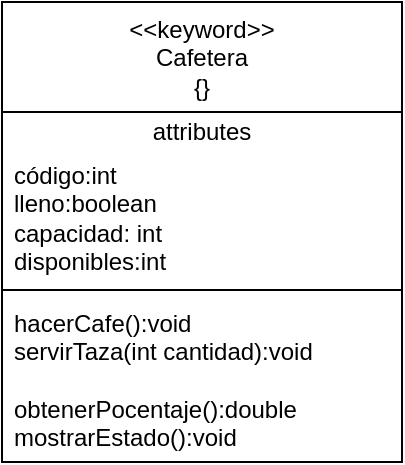 <mxfile version="21.0.8" type="device"><diagram name="Página-1" id="Oig__i1Vr26GjROI_olr"><mxGraphModel dx="993" dy="549" grid="1" gridSize="10" guides="1" tooltips="1" connect="1" arrows="1" fold="1" page="1" pageScale="1" pageWidth="827" pageHeight="1169" math="0" shadow="0"><root><mxCell id="0"/><mxCell id="1" parent="0"/><mxCell id="YwV_0r3Jdz5_ecvC_Jr4-15" value="&amp;lt;&amp;lt;keyword&amp;gt;&amp;gt;&lt;br&gt;Cafetera&lt;br&gt;{}" style="swimlane;fontStyle=0;align=center;verticalAlign=top;childLayout=stackLayout;horizontal=1;startSize=55;horizontalStack=0;resizeParent=1;resizeParentMax=0;resizeLast=0;collapsible=0;marginBottom=0;html=1;whiteSpace=wrap;" vertex="1" parent="1"><mxGeometry x="240" y="80" width="200" height="230" as="geometry"/></mxCell><mxCell id="YwV_0r3Jdz5_ecvC_Jr4-16" value="attributes" style="text;html=1;strokeColor=none;fillColor=none;align=center;verticalAlign=middle;spacingLeft=4;spacingRight=4;overflow=hidden;rotatable=0;points=[[0,0.5],[1,0.5]];portConstraint=eastwest;whiteSpace=wrap;" vertex="1" parent="YwV_0r3Jdz5_ecvC_Jr4-15"><mxGeometry y="55" width="200" height="20" as="geometry"/></mxCell><mxCell id="YwV_0r3Jdz5_ecvC_Jr4-17" value="código:int&lt;br&gt;lleno:boolean&lt;br&gt;capacidad: int&lt;br&gt;disponibles:int" style="text;html=1;strokeColor=none;fillColor=none;align=left;verticalAlign=middle;spacingLeft=4;spacingRight=4;overflow=hidden;rotatable=0;points=[[0,0.5],[1,0.5]];portConstraint=eastwest;whiteSpace=wrap;" vertex="1" parent="YwV_0r3Jdz5_ecvC_Jr4-15"><mxGeometry y="75" width="200" height="65" as="geometry"/></mxCell><mxCell id="YwV_0r3Jdz5_ecvC_Jr4-20" value="" style="line;strokeWidth=1;fillColor=none;align=left;verticalAlign=middle;spacingTop=-1;spacingLeft=3;spacingRight=3;rotatable=0;labelPosition=right;points=[];portConstraint=eastwest;" vertex="1" parent="YwV_0r3Jdz5_ecvC_Jr4-15"><mxGeometry y="140" width="200" height="8" as="geometry"/></mxCell><mxCell id="YwV_0r3Jdz5_ecvC_Jr4-22" value="hacerCafe():void&lt;br&gt;servirTaza(int cantidad):void&lt;br&gt;&lt;br&gt;obtenerPocentaje():double&lt;br&gt;mostrarEstado():void" style="text;html=1;strokeColor=none;fillColor=none;align=left;verticalAlign=middle;spacingLeft=4;spacingRight=4;overflow=hidden;rotatable=0;points=[[0,0.5],[1,0.5]];portConstraint=eastwest;whiteSpace=wrap;" vertex="1" parent="YwV_0r3Jdz5_ecvC_Jr4-15"><mxGeometry y="148" width="200" height="82" as="geometry"/></mxCell></root></mxGraphModel></diagram></mxfile>